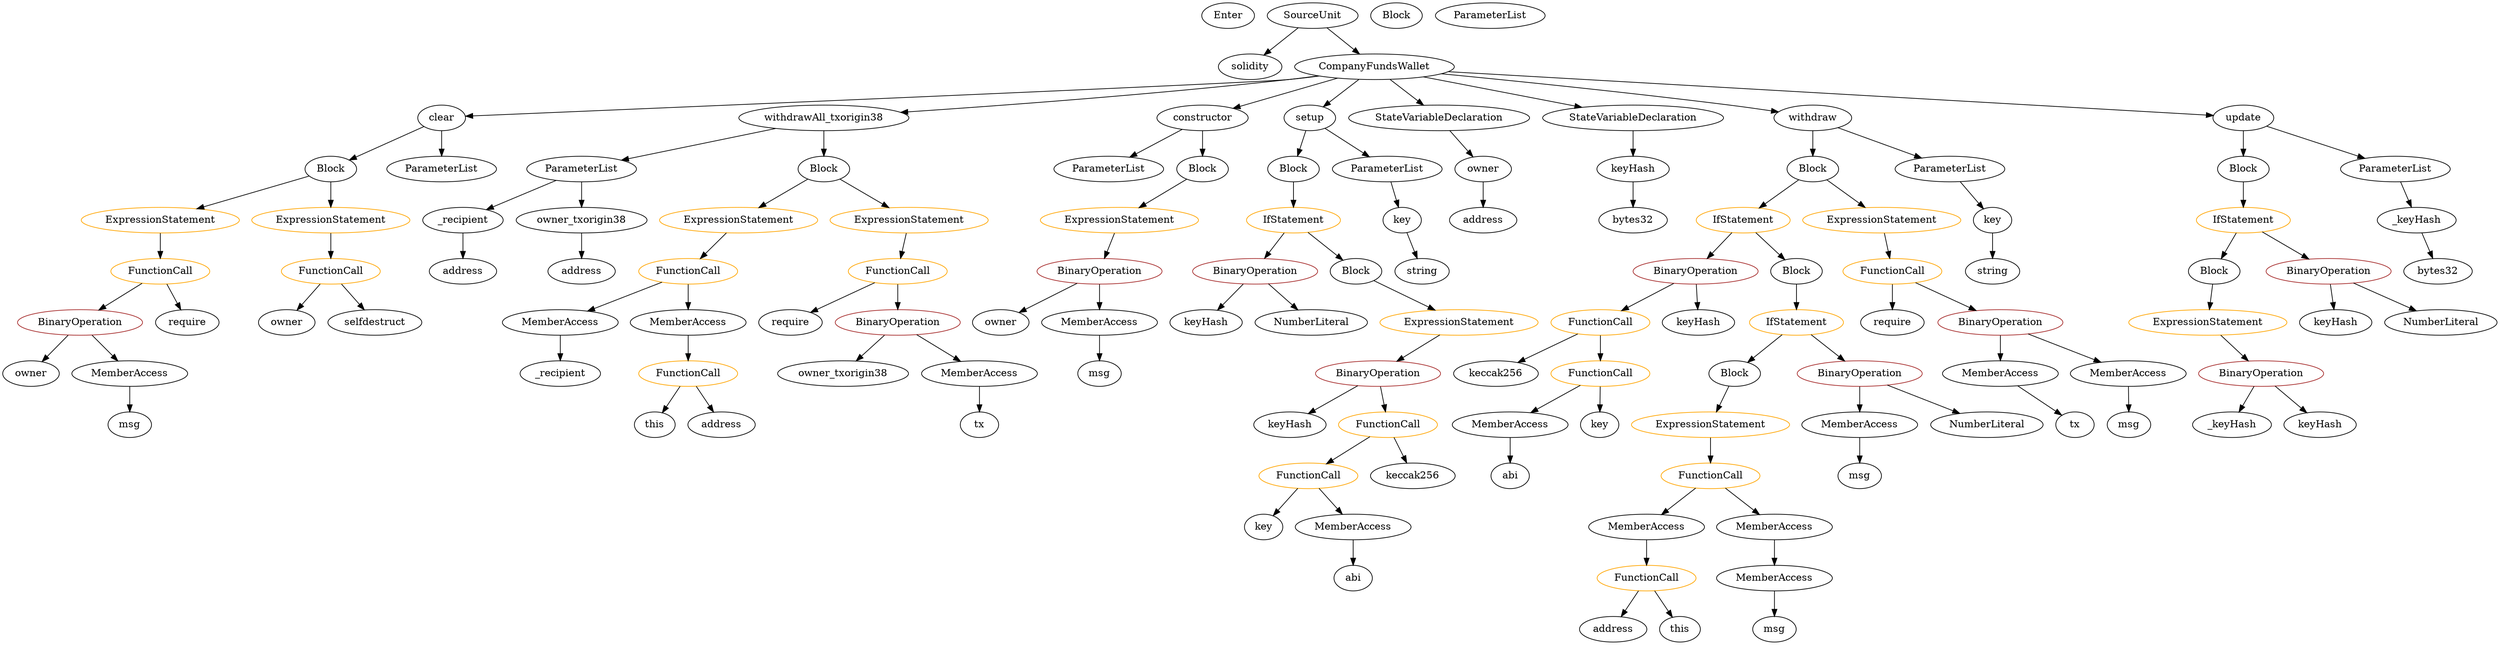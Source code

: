 strict digraph {
	graph [bb="0,0,2947.1,900"];
	node [label="\N"];
	Enter	[height=0.5,
		pos="1470.6,882",
		width=0.83628];
	BinaryOperation_Unnamed_2	[color=brown,
		height=0.5,
		label=BinaryOperation,
		pos="1999.6,522",
		width=1.9867];
	FunctionCall_Unnamed_1	[color=orange,
		height=0.5,
		label=FunctionCall,
		pos="1885.6,450",
		width=1.6125];
	BinaryOperation_Unnamed_2 -> FunctionCall_Unnamed_1	[pos="e,1910.8,466.5 1973.4,504.94 1957.7,495.29 1937.5,482.89 1920.5,472.41"];
	Identifier_keyHash	[color=black,
		height=0.5,
		label=keyHash,
		pos="2004.6,450",
		width=1.1828];
	BinaryOperation_Unnamed_2 -> Identifier_keyHash	[pos="e,2003.4,468.1 2000.8,503.7 2001.4,496.41 2002,487.73 2002.6,479.54"];
	Parameter_key	[color=black,
		height=0.5,
		label=key,
		pos="2356.6,594",
		width=0.75];
	ElementaryTypeName_string	[color=black,
		height=0.5,
		label=string,
		pos="2356.6,522",
		width=0.864];
	Parameter_key -> ElementaryTypeName_string	[pos="e,2356.6,540.1 2356.6,575.7 2356.6,568.41 2356.6,559.73 2356.6,551.54"];
	Identifier__recipient	[color=black,
		height=0.5,
		label=_recipient,
		pos="647.6,378",
		width=1.3076];
	BinaryOperation_Unnamed_9	[color=brown,
		height=0.5,
		label=BinaryOperation,
		pos="93.599,450",
		width=1.9867];
	Identifier_owner_1	[color=black,
		height=0.5,
		label=owner,
		pos="33.599,378",
		width=0.93331];
	BinaryOperation_Unnamed_9 -> Identifier_owner_1	[pos="e,47.167,394.83 79.075,432.05 71.716,423.47 62.646,412.89 54.547,403.44"];
	MemberAccess_Unnamed_12	[color=black,
		height=0.5,
		label=MemberAccess,
		pos="154.6,378",
		width=1.9174];
	BinaryOperation_Unnamed_9 -> MemberAccess_Unnamed_12	[pos="e,139.97,395.79 108.37,432.05 115.63,423.71 124.54,413.49 132.59,404.25"];
	FunctionCall_Unnamed_7	[color=orange,
		height=0.5,
		label=FunctionCall,
		pos="803.6,378",
		width=1.6125];
	Identifier_this_1	[color=black,
		height=0.5,
		label=this,
		pos="761.6,306",
		width=0.75];
	FunctionCall_Unnamed_7 -> Identifier_this_1	[pos="e,771.1,322.83 793.43,360.05 788.49,351.82 782.45,341.76 776.97,332.61"];
	ElementaryTypeName_address_4	[color=black,
		height=0.5,
		label=address,
		pos="846.6,306",
		width=1.0996];
	FunctionCall_Unnamed_7 -> ElementaryTypeName_address_4	[pos="e,836.29,323.79 814.01,360.05 818.92,352.06 824.9,342.33 830.38,333.4"];
	Identifier_require_2	[color=black,
		height=0.5,
		label=require,
		pos="219.6,450",
		width=1.0026];
	FunctionDefinition_clear	[color=black,
		height=0.5,
		label=clear,
		pos="519.6,738",
		width=0.78084];
	Block_Unnamed_9	[color=black,
		height=0.5,
		label=Block,
		pos="386.6,666",
		width=0.90558];
	FunctionDefinition_clear -> Block_Unnamed_9	[pos="e,409.7,679.16 498.23,725.75 477.03,714.59 444.23,697.33 419.67,684.41"];
	ParameterList_Unnamed_5	[color=black,
		height=0.5,
		label=ParameterList,
		pos="519.6,666",
		width=1.7095];
	FunctionDefinition_clear -> ParameterList_Unnamed_5	[pos="e,519.6,684.1 519.6,719.7 519.6,712.41 519.6,703.73 519.6,695.54"];
	Identifier_msg_2	[color=black,
		height=0.5,
		label=msg,
		pos="2192.6,234",
		width=0.75];
	Identifier_abi	[color=black,
		height=0.5,
		label=abi,
		pos="1769.6,234",
		width=0.75];
	Block_Unnamed_1	[color=black,
		height=0.5,
		label=Block,
		pos="2170.6,666",
		width=0.90558];
	IfStatement_Unnamed	[color=orange,
		height=0.5,
		label=IfStatement,
		pos="2063.6,594",
		width=1.4739];
	Block_Unnamed_1 -> IfStatement_Unnamed	[pos="e,2087.3,610.48 2150.2,651.67 2135.1,641.76 2114.1,628.04 2096.6,616.57"];
	ExpressionStatement_Unnamed_1	[color=orange,
		height=0.5,
		label=ExpressionStatement,
		pos="2223.6,594",
		width=2.458];
	Block_Unnamed_1 -> ExpressionStatement_Unnamed_1	[pos="e,2210.5,612.29 2182.6,649.12 2188.9,640.89 2196.6,630.62 2203.7,621.26"];
	BinaryOperation_Unnamed	[color=brown,
		height=0.5,
		label=BinaryOperation,
		pos="1296.6,522",
		width=1.9867];
	Identifier_owner	[color=black,
		height=0.5,
		label=owner,
		pos="1175.6,450",
		width=0.93331];
	BinaryOperation_Unnamed -> Identifier_owner	[pos="e,1198,463.94 1268.8,504.94 1250.6,494.4 1226.7,480.59 1207.7,469.57"];
	MemberAccess_Unnamed	[color=black,
		height=0.5,
		label=MemberAccess,
		pos="1296.6,450",
		width=1.9174];
	BinaryOperation_Unnamed -> MemberAccess_Unnamed	[pos="e,1296.6,468.1 1296.6,503.7 1296.6,496.41 1296.6,487.73 1296.6,479.54"];
	IfStatement_Unnamed_3	[color=orange,
		height=0.5,
		label=IfStatement,
		pos="2652.6,594",
		width=1.4739];
	Block_Unnamed_8	[color=black,
		height=0.5,
		label=Block,
		pos="2617.6,522",
		width=0.90558];
	IfStatement_Unnamed_3 -> Block_Unnamed_8	[pos="e,2626,539.79 2644.1,576.05 2640.2,568.23 2635.5,558.75 2631.1,549.98"];
	BinaryOperation_Unnamed_7	[color=brown,
		height=0.5,
		label=BinaryOperation,
		pos="2752.6,522",
		width=1.9867];
	IfStatement_Unnamed_3 -> BinaryOperation_Unnamed_7	[pos="e,2729.1,539.47 2674.8,577.46 2688,568.21 2705,556.3 2719.8,545.98"];
	ElementaryTypeName_address_1	[color=black,
		height=0.5,
		label=address,
		pos="1895.6,18",
		width=1.0996];
	IfStatement_Unnamed_2	[color=orange,
		height=0.5,
		label=IfStatement,
		pos="1523.6,594",
		width=1.4739];
	BinaryOperation_Unnamed_5	[color=brown,
		height=0.5,
		label=BinaryOperation,
		pos="1472.6,522",
		width=1.9867];
	IfStatement_Unnamed_2 -> BinaryOperation_Unnamed_5	[pos="e,1484.8,539.79 1511.3,576.05 1505.3,567.89 1498,557.91 1491.4,548.82"];
	Block_Unnamed_6	[color=black,
		height=0.5,
		label=Block,
		pos="1594.6,522",
		width=0.90558];
	IfStatement_Unnamed_2 -> Block_Unnamed_6	[pos="e,1579.2,538.19 1540.1,576.76 1549.3,567.68 1560.9,556.19 1571.1,546.18"];
	ElementaryTypeName_bytes32	[color=black,
		height=0.5,
		label=bytes32,
		pos="1942.6,594",
		width=1.0996];
	ExpressionStatement_Unnamed_7	[color=orange,
		height=0.5,
		label=ExpressionStatement,
		pos="191.6,594",
		width=2.458];
	Block_Unnamed_9 -> ExpressionStatement_Unnamed_7	[pos="e,234.05,610.24 359.89,655.41 330.37,644.81 282.05,627.47 244.74,614.08"];
	ExpressionStatement_Unnamed_8	[color=orange,
		height=0.5,
		label=ExpressionStatement,
		pos="386.6,594",
		width=2.458];
	Block_Unnamed_9 -> ExpressionStatement_Unnamed_8	[pos="e,386.6,612.1 386.6,647.7 386.6,640.41 386.6,631.73 386.6,623.54"];
	ParameterList_Unnamed	[color=black,
		height=0.5,
		label=ParameterList,
		pos="1290.6,666",
		width=1.7095];
	ElementaryTypeName_bytes32_1	[color=black,
		height=0.5,
		label=bytes32,
		pos="2881.6,522",
		width=1.0996];
	Identifier_keyHash_1	[color=black,
		height=0.5,
		label=keyHash,
		pos="1426.6,450",
		width=1.1828];
	BinaryOperation_Unnamed_5 -> Identifier_keyHash_1	[pos="e,1437.6,467.79 1461.5,504.05 1456.2,496.06 1449.8,486.33 1443.9,477.4"];
	NumberLiteral_Unnamed_1	[color=black,
		height=0.5,
		label=NumberLiteral,
		pos="1550.6,450",
		width=1.765];
	BinaryOperation_Unnamed_5 -> NumberLiteral_Unnamed_1	[pos="e,1532.2,467.47 1491.1,504.41 1500.9,495.61 1513.1,484.63 1523.9,474.92"];
	ExpressionStatement_Unnamed_6	[color=orange,
		height=0.5,
		label=ExpressionStatement,
		pos="2610.6,450",
		width=2.458];
	BinaryOperation_Unnamed_8	[color=brown,
		height=0.5,
		label=BinaryOperation,
		pos="2679.6,378",
		width=1.9867];
	ExpressionStatement_Unnamed_6 -> BinaryOperation_Unnamed_8	[pos="e,2663,395.79 2627.3,432.05 2635.6,423.63 2645.8,413.28 2655,403.97"];
	SourceUnit_Unnamed	[color=black,
		height=0.5,
		label=SourceUnit,
		pos="1571.6,882",
		width=1.46];
	PragmaDirective_solidity	[color=black,
		height=0.5,
		label=solidity,
		pos="1496.6,810",
		width=1.0442];
	SourceUnit_Unnamed -> PragmaDirective_solidity	[pos="e,1513.1,826.43 1554.2,864.76 1544.4,855.65 1532.1,844.13 1521.3,834.09"];
	ContractDefinition_CompanyFundsWallet	[color=black,
		height=0.5,
		label=CompanyFundsWallet,
		pos="1646.6,810",
		width=2.6105];
	SourceUnit_Unnamed -> ContractDefinition_CompanyFundsWallet	[pos="e,1628.3,828.12 1589,864.76 1598.2,856.18 1609.7,845.46 1620,835.86"];
	ExpressionStatement_Unnamed_5	[color=orange,
		height=0.5,
		label=ExpressionStatement,
		pos="1720.6,450",
		width=2.458];
	BinaryOperation_Unnamed_6	[color=brown,
		height=0.5,
		label=BinaryOperation,
		pos="1619.6,378",
		width=1.9867];
	ExpressionStatement_Unnamed_5 -> BinaryOperation_Unnamed_6	[pos="e,1643.2,395.39 1696.4,432.23 1683.2,423.08 1666.6,411.61 1652.3,401.66"];
	Identifier__keyHash	[color=black,
		height=0.5,
		label=_keyHash,
		pos="2643.6,306",
		width=1.3214];
	BinaryOperation_Unnamed_8 -> Identifier__keyHash	[pos="e,2652.4,324.1 2670.7,359.7 2666.7,351.98 2662,342.71 2657.5,334.11"];
	Identifier_keyHash_4	[color=black,
		height=0.5,
		label=keyHash,
		pos="2751.6,306",
		width=1.1828];
	BinaryOperation_Unnamed_8 -> Identifier_keyHash_4	[pos="e,2735.3,322.83 2697,360.05 2706.1,351.2 2717.4,340.23 2727.4,330.57"];
	Block_Unnamed_6 -> ExpressionStatement_Unnamed_5	[pos="e,1691.2,467.36 1617.1,508.49 1634.9,498.62 1660.1,484.61 1681.2,472.9"];
	Identifier_require	[color=black,
		height=0.5,
		label=require,
		pos="2236.6,450",
		width=1.0026];
	Block_Unnamed_3	[color=black,
		height=0.5,
		label=Block,
		pos="2043.6,378",
		width=0.90558];
	ExpressionStatement_Unnamed_2	[color=orange,
		height=0.5,
		label=ExpressionStatement,
		pos="2016.6,306",
		width=2.458];
	Block_Unnamed_3 -> ExpressionStatement_Unnamed_2	[pos="e,2023.3,324.28 2037.1,360.05 2034.2,352.52 2030.7,343.44 2027.4,334.94"];
	Identifier_this	[color=black,
		height=0.5,
		label=this,
		pos="1980.6,18",
		width=0.75];
	Identifier_keyHash_2	[color=black,
		height=0.5,
		label=keyHash,
		pos="1502.6,306",
		width=1.1828];
	MemberAccess_Unnamed_9	[color=black,
		height=0.5,
		label=MemberAccess,
		pos="647.6,450",
		width=1.9174];
	MemberAccess_Unnamed_9 -> Identifier__recipient	[pos="e,647.6,396.1 647.6,431.7 647.6,424.41 647.6,415.73 647.6,407.54"];
	FunctionCall_Unnamed_9	[color=orange,
		height=0.5,
		label=FunctionCall,
		pos="1523.6,234",
		width=1.6125];
	Identifier_key_1	[color=black,
		height=0.5,
		label=key,
		pos="1466.6,162",
		width=0.75];
	FunctionCall_Unnamed_9 -> Identifier_key_1	[pos="e,1479.1,178.36 1509.8,216.05 1502.7,207.35 1493.9,196.59 1486.2,187.03"];
	MemberAccess_Unnamed_11	[color=black,
		height=0.5,
		label=MemberAccess,
		pos="1580.6,162",
		width=1.9174];
	FunctionCall_Unnamed_9 -> MemberAccess_Unnamed_11	[pos="e,1566.9,179.79 1537.4,216.05 1544.1,207.8 1552.3,197.7 1559.8,188.54"];
	ParameterList_Unnamed_2	[color=black,
		height=0.5,
		label=ParameterList,
		pos="681.6,666",
		width=1.7095];
	Parameter__recipient	[color=black,
		height=0.5,
		label=_recipient,
		pos="540.6,594",
		width=1.3076];
	ParameterList_Unnamed_2 -> Parameter__recipient	[pos="e,568.4,608.8 651.35,649.98 630.02,639.39 601.29,625.13 578.44,613.79"];
	Parameter_owner_txorigin38	[color=black,
		height=0.5,
		label=owner_txorigin38,
		pos="681.6,594",
		width=2.0976];
	ParameterList_Unnamed_2 -> Parameter_owner_txorigin38	[pos="e,681.6,612.1 681.6,647.7 681.6,640.41 681.6,631.73 681.6,623.54"];
	FunctionCall_Unnamed_4	[color=orange,
		height=0.5,
		label=FunctionCall,
		pos="1938.6,90",
		width=1.6125];
	FunctionCall_Unnamed_4 -> ElementaryTypeName_address_1	[pos="e,1905.9,35.789 1928.2,72.055 1923.3,64.059 1917.3,54.331 1911.8,45.4"];
	FunctionCall_Unnamed_4 -> Identifier_this	[pos="e,1971.1,34.829 1948.8,72.055 1953.7,63.823 1959.7,53.757 1965.2,44.614"];
	FunctionCall_Unnamed	[color=orange,
		height=0.5,
		label=FunctionCall,
		pos="2236.6,522",
		width=1.6125];
	FunctionCall_Unnamed -> Identifier_require	[pos="e,2236.6,468.1 2236.6,503.7 2236.6,496.41 2236.6,487.73 2236.6,479.54"];
	BinaryOperation_Unnamed_1	[color=brown,
		height=0.5,
		label=BinaryOperation,
		pos="2364.6,450",
		width=1.9867];
	FunctionCall_Unnamed -> BinaryOperation_Unnamed_1	[pos="e,2335.5,466.89 2264.4,505.81 2282.3,496.02 2305.8,483.14 2325.6,472.33"];
	MemberAccess_Unnamed_4	[color=black,
		height=0.5,
		label=MemberAccess,
		pos="2192.6,306",
		width=1.9174];
	MemberAccess_Unnamed_4 -> Identifier_msg_2	[pos="e,2192.6,252.1 2192.6,287.7 2192.6,280.41 2192.6,271.73 2192.6,263.54"];
	Block_Unnamed_7	[color=black,
		height=0.5,
		label=Block,
		pos="2652.6,666",
		width=0.90558];
	Block_Unnamed_7 -> IfStatement_Unnamed_3	[pos="e,2652.6,612.1 2652.6,647.7 2652.6,640.41 2652.6,631.73 2652.6,623.54"];
	MemberAccess_Unnamed_7	[color=black,
		height=0.5,
		label=MemberAccess,
		pos="1938.6,162",
		width=1.9174];
	MemberAccess_Unnamed_7 -> FunctionCall_Unnamed_4	[pos="e,1938.6,108.1 1938.6,143.7 1938.6,136.41 1938.6,127.73 1938.6,119.54"];
	Identifier_msg	[color=black,
		height=0.5,
		label=msg,
		pos="1296.6,378",
		width=0.75];
	ExpressionStatement_Unnamed_4	[color=orange,
		height=0.5,
		label=ExpressionStatement,
		pos="863.6,594",
		width=2.458];
	FunctionCall_Unnamed_6	[color=orange,
		height=0.5,
		label=FunctionCall,
		pos="803.6,522",
		width=1.6125];
	ExpressionStatement_Unnamed_4 -> FunctionCall_Unnamed_6	[pos="e,817.99,539.79 849.07,576.05 841.93,567.71 833.16,557.49 825.24,548.25"];
	Identifier_keccak256	[color=black,
		height=0.5,
		label=keccak256,
		pos="1759.6,378",
		width=1.3907];
	NumberLiteral_Unnamed	[color=black,
		height=0.5,
		label=NumberLiteral,
		pos="2343.6,306",
		width=1.765];
	IfStatement_Unnamed -> BinaryOperation_Unnamed_2	[pos="e,2015.1,539.96 2048.4,576.41 2040.7,567.99 2031.2,557.58 2022.6,548.2"];
	Block_Unnamed_2	[color=black,
		height=0.5,
		label=Block,
		pos="2121.6,522",
		width=0.90558];
	IfStatement_Unnamed -> Block_Unnamed_2	[pos="e,2108.7,538.51 2077.3,576.41 2084.6,567.71 2093.5,556.89 2101.5,547.26"];
	FunctionCall_Unnamed_6 -> MemberAccess_Unnamed_9	[pos="e,681.39,466.16 771.65,506.67 748.64,496.34 717.3,482.28 691.88,470.87"];
	MemberAccess_Unnamed_10	[color=black,
		height=0.5,
		label=MemberAccess,
		pos="803.6,450",
		width=1.9174];
	FunctionCall_Unnamed_6 -> MemberAccess_Unnamed_10	[pos="e,803.6,468.1 803.6,503.7 803.6,496.41 803.6,487.73 803.6,479.54"];
	FunctionCall_Unnamed_8	[color=orange,
		height=0.5,
		label=FunctionCall,
		pos="1621.6,306",
		width=1.6125];
	FunctionCall_Unnamed_8 -> FunctionCall_Unnamed_9	[pos="e,1546.1,251.06 1599.4,289.12 1586.3,279.78 1569.6,267.84 1555.2,257.55"];
	Identifier_keccak256_1	[color=black,
		height=0.5,
		label=keccak256,
		pos="1649.6,234",
		width=1.3907];
	FunctionCall_Unnamed_8 -> Identifier_keccak256_1	[pos="e,1642.8,252.1 1628.5,287.7 1631.5,280.15 1635.2,271.12 1638.5,262.68"];
	FunctionCall_Unnamed_1 -> Identifier_keccak256	[pos="e,1786,393.68 1858.3,433.81 1840,423.68 1815.8,410.24 1796,399.2"];
	FunctionCall_Unnamed_2	[color=orange,
		height=0.5,
		label=FunctionCall,
		pos="1885.6,378",
		width=1.6125];
	FunctionCall_Unnamed_1 -> FunctionCall_Unnamed_2	[pos="e,1885.6,396.1 1885.6,431.7 1885.6,424.41 1885.6,415.73 1885.6,407.54"];
	ParameterList_Unnamed_4	[color=black,
		height=0.5,
		label=ParameterList,
		pos="2833.6,666",
		width=1.7095];
	Parameter__keyHash	[color=black,
		height=0.5,
		label=_keyHash,
		pos="2857.6,594",
		width=1.3214];
	ParameterList_Unnamed_4 -> Parameter__keyHash	[pos="e,2851.7,612.1 2839.5,647.7 2842.1,640.24 2845.1,631.32 2848,622.97"];
	MemberAccess_Unnamed_2	[color=black,
		height=0.5,
		label=MemberAccess,
		pos="2364.6,378",
		width=1.9174];
	Identifier_tx	[color=black,
		height=0.5,
		label=tx,
		pos="2452.6,306",
		width=0.75];
	MemberAccess_Unnamed_2 -> Identifier_tx	[pos="e,2435.7,320.42 2385.5,360.41 2397.9,350.49 2413.9,337.81 2427.1,327.3"];
	ElementaryTypeName_address_3	[color=black,
		height=0.5,
		label=address,
		pos="681.6,522",
		width=1.0996];
	ElementaryTypeName_address	[color=black,
		height=0.5,
		label=address,
		pos="1748.6,594",
		width=1.0996];
	FunctionDefinition_withdrawAll_txorigin38	[color=black,
		height=0.5,
		label=withdrawAll_txorigin38,
		pos="961.6,738",
		width=2.6937];
	FunctionDefinition_withdrawAll_txorigin38 -> ParameterList_Unnamed_2	[pos="e,727.2,678.4 905.27,722.92 856.68,710.77 786.84,693.31 738.17,681.14"];
	Block_Unnamed_4	[color=black,
		height=0.5,
		label=Block,
		pos="961.6,666",
		width=0.90558];
	FunctionDefinition_withdrawAll_txorigin38 -> Block_Unnamed_4	[pos="e,961.6,684.1 961.6,719.7 961.6,712.41 961.6,703.73 961.6,695.54"];
	Block_Unnamed_5	[color=black,
		height=0.5,
		label=Block,
		pos="1523.6,666",
		width=0.90558];
	Block_Unnamed_5 -> IfStatement_Unnamed_2	[pos="e,1523.6,612.1 1523.6,647.7 1523.6,640.41 1523.6,631.73 1523.6,623.54"];
	VariableDeclaration_owner	[color=black,
		height=0.5,
		label=owner,
		pos="1748.6,666",
		width=0.93331];
	VariableDeclaration_owner -> ElementaryTypeName_address	[pos="e,1748.6,612.1 1748.6,647.7 1748.6,640.41 1748.6,631.73 1748.6,623.54"];
	Identifier_tx_1	[color=black,
		height=0.5,
		label=tx,
		pos="1150.6,306",
		width=0.75];
	FunctionCall_Unnamed_5	[color=orange,
		height=0.5,
		label=FunctionCall,
		pos="1052.6,522",
		width=1.6125];
	Identifier_require_1	[color=black,
		height=0.5,
		label=require,
		pos="926.6,450",
		width=1.0026];
	FunctionCall_Unnamed_5 -> Identifier_require_1	[pos="e,950.07,464.04 1025.3,505.81 1006.1,495.15 980.29,480.83 959.89,469.5"];
	BinaryOperation_Unnamed_4	[color=brown,
		height=0.5,
		label=BinaryOperation,
		pos="1052.6,450",
		width=1.9867];
	FunctionCall_Unnamed_5 -> BinaryOperation_Unnamed_4	[pos="e,1052.6,468.1 1052.6,503.7 1052.6,496.41 1052.6,487.73 1052.6,479.54"];
	ElementaryTypeName_address_2	[color=black,
		height=0.5,
		label=address,
		pos="540.6,522",
		width=1.0996];
	Parameter__recipient -> ElementaryTypeName_address_2	[pos="e,540.6,540.1 540.6,575.7 540.6,568.41 540.6,559.73 540.6,551.54"];
	FunctionCall_Unnamed_3	[color=orange,
		height=0.5,
		label=FunctionCall,
		pos="2016.6,234",
		width=1.6125];
	FunctionCall_Unnamed_3 -> MemberAccess_Unnamed_7	[pos="e,1957.1,179.63 1998.5,216.76 1988.7,207.97 1976.4,196.93 1965.5,187.14"];
	MemberAccess_Unnamed_5	[color=black,
		height=0.5,
		label=MemberAccess,
		pos="2094.6,162",
		width=1.9174];
	FunctionCall_Unnamed_3 -> MemberAccess_Unnamed_5	[pos="e,2076.1,179.63 2034.7,216.76 2044.5,207.97 2056.8,196.93 2067.7,187.14"];
	FunctionCall_Unnamed_10	[color=orange,
		height=0.5,
		label=FunctionCall,
		pos="191.6,522",
		width=1.6125];
	FunctionCall_Unnamed_10 -> BinaryOperation_Unnamed_9	[pos="e,116.43,467.31 169.36,505.12 156.39,495.85 139.81,484.01 125.47,473.76"];
	FunctionCall_Unnamed_10 -> Identifier_require_2	[pos="e,212.76,468.1 198.52,503.7 201.54,496.15 205.15,487.12 208.53,478.68"];
	Identifier_owner_txorigin38	[color=black,
		height=0.5,
		label=owner_txorigin38,
		pos="987.6,378",
		width=2.0976];
	MemberAccess_Unnamed_3	[color=black,
		height=0.5,
		label=MemberAccess,
		pos="1769.6,306",
		width=1.9174];
	MemberAccess_Unnamed_3 -> Identifier_abi	[pos="e,1769.6,252.1 1769.6,287.7 1769.6,280.41 1769.6,271.73 1769.6,263.54"];
	ExpressionStatement_Unnamed_7 -> FunctionCall_Unnamed_10	[pos="e,191.6,540.1 191.6,575.7 191.6,568.41 191.6,559.73 191.6,551.54"];
	Parameter_owner_txorigin38 -> ElementaryTypeName_address_3	[pos="e,681.6,540.1 681.6,575.7 681.6,568.41 681.6,559.73 681.6,551.54"];
	ExpressionStatement_Unnamed_2 -> FunctionCall_Unnamed_3	[pos="e,2016.6,252.1 2016.6,287.7 2016.6,280.41 2016.6,271.73 2016.6,263.54"];
	BinaryOperation_Unnamed_3	[color=brown,
		height=0.5,
		label=BinaryOperation,
		pos="2192.6,378",
		width=1.9867];
	BinaryOperation_Unnamed_3 -> MemberAccess_Unnamed_4	[pos="e,2192.6,324.1 2192.6,359.7 2192.6,352.41 2192.6,343.73 2192.6,335.54"];
	BinaryOperation_Unnamed_3 -> NumberLiteral_Unnamed	[pos="e,2311.3,321.97 2225.7,361.64 2247.9,351.37 2277.2,337.76 2301.1,326.69"];
	Parameter_key_1	[color=black,
		height=0.5,
		label=key,
		pos="1649.6,594",
		width=0.75];
	ElementaryTypeName_string_1	[color=black,
		height=0.5,
		label=string,
		pos="1676.6,522",
		width=0.864];
	Parameter_key_1 -> ElementaryTypeName_string_1	[pos="e,1670.1,539.79 1656.1,576.05 1659.1,568.32 1662.7,558.96 1666.1,550.27"];
	Block_Unnamed_8 -> ExpressionStatement_Unnamed_6	[pos="e,2612.3,468.1 2615.9,503.7 2615.1,496.41 2614.3,487.73 2613.5,479.54"];
	ExpressionStatement_Unnamed_1 -> FunctionCall_Unnamed	[pos="e,2233.4,540.1 2226.8,575.7 2228.2,568.32 2229.8,559.52 2231.4,551.25"];
	VariableDeclaration_keyHash	[color=black,
		height=0.5,
		label=keyHash,
		pos="1942.6,666",
		width=1.1828];
	VariableDeclaration_keyHash -> ElementaryTypeName_bytes32	[pos="e,1942.6,612.1 1942.6,647.7 1942.6,640.41 1942.6,631.73 1942.6,623.54"];
	ParameterList_Unnamed_3	[color=black,
		height=0.5,
		label=ParameterList,
		pos="1635.6,666",
		width=1.7095];
	ParameterList_Unnamed_3 -> Parameter_key_1	[pos="e,1646.2,612.1 1639.1,647.7 1640.5,640.32 1642.3,631.52 1643.9,623.25"];
	FunctionCall_Unnamed_2 -> MemberAccess_Unnamed_3	[pos="e,1796.1,322.98 1859.9,361.46 1843.9,351.81 1823.1,339.27 1805.5,328.65"];
	Identifier_key	[color=black,
		height=0.5,
		label=key,
		pos="1883.6,306",
		width=0.75];
	FunctionCall_Unnamed_2 -> Identifier_key	[pos="e,1884.1,324.1 1885.1,359.7 1884.9,352.41 1884.6,343.73 1884.4,335.54"];
	Identifier_abi_1	[color=black,
		height=0.5,
		label=abi,
		pos="1580.6,90",
		width=0.75];
	FunctionDefinition_constructor	[color=black,
		height=0.5,
		label=constructor,
		pos="1402.6,738",
		width=1.4877];
	FunctionDefinition_constructor -> ParameterList_Unnamed	[pos="e,1315.9,682.81 1378,721.64 1362.6,712.02 1342.5,699.47 1325.5,688.82"];
	Block_Unnamed	[color=black,
		height=0.5,
		label=Block,
		pos="1402.6,666",
		width=0.90558];
	FunctionDefinition_constructor -> Block_Unnamed	[pos="e,1402.6,684.1 1402.6,719.7 1402.6,712.41 1402.6,703.73 1402.6,695.54"];
	Block_Unnamed_4 -> ExpressionStatement_Unnamed_4	[pos="e,887.07,611.76 942.24,651.17 929.12,641.8 911.46,629.19 896.2,618.29"];
	ExpressionStatement_Unnamed_3	[color=orange,
		height=0.5,
		label=ExpressionStatement,
		pos="1058.6,594",
		width=2.458];
	Block_Unnamed_4 -> ExpressionStatement_Unnamed_3	[pos="e,1035.4,611.76 980.76,651.17 993.75,641.8 1011.2,629.19 1026.3,618.29"];
	Block_Unnamed_10	[color=black,
		height=0.5,
		label=Block,
		pos="1674.6,882",
		width=0.90558];
	MemberAccess_Unnamed_10 -> FunctionCall_Unnamed_7	[pos="e,803.6,396.1 803.6,431.7 803.6,424.41 803.6,415.73 803.6,407.54"];
	FunctionDefinition_setup	[color=black,
		height=0.5,
		label=setup,
		pos="1571.6,738",
		width=0.85014];
	FunctionDefinition_setup -> Block_Unnamed_5	[pos="e,1534.7,683.15 1560.5,720.76 1554.7,712.37 1547.6,701.93 1541.1,692.5"];
	FunctionDefinition_setup -> ParameterList_Unnamed_3	[pos="e,1620.4,683.63 1585.5,721.81 1593.4,713.1 1603.6,701.96 1612.8,691.99"];
	StateVariableDeclaration_Unnamed_1	[color=black,
		height=0.5,
		label=StateVariableDeclaration,
		pos="1721.6,738",
		width=2.8184];
	StateVariableDeclaration_Unnamed_1 -> VariableDeclaration_owner	[pos="e,1742,684.1 1728.3,719.7 1731.2,712.15 1734.7,703.12 1737.9,694.68"];
	MemberAccess_Unnamed_11 -> Identifier_abi_1	[pos="e,1580.6,108.1 1580.6,143.7 1580.6,136.41 1580.6,127.73 1580.6,119.54"];
	Identifier_owner_2	[color=black,
		height=0.5,
		label=owner,
		pos="334.6,450",
		width=0.93331];
	MemberAccess_Unnamed_6	[color=black,
		height=0.5,
		label=MemberAccess,
		pos="2094.6,90",
		width=1.9174];
	MemberAccess_Unnamed_5 -> MemberAccess_Unnamed_6	[pos="e,2094.6,108.1 2094.6,143.7 2094.6,136.41 2094.6,127.73 2094.6,119.54"];
	Identifier_keyHash_3	[color=black,
		height=0.5,
		label=keyHash,
		pos="2759.6,450",
		width=1.1828];
	BinaryOperation_Unnamed_7 -> Identifier_keyHash_3	[pos="e,2757.9,468.1 2754.3,503.7 2755.1,496.41 2755.9,487.73 2756.7,479.54"];
	NumberLiteral_Unnamed_2	[color=black,
		height=0.5,
		label=NumberLiteral,
		pos="2883.6,450",
		width=1.765];
	BinaryOperation_Unnamed_7 -> NumberLiteral_Unnamed_2	[pos="e,2854.7,466.42 2782,505.29 2800.5,495.4 2824.6,482.53 2844.7,471.8"];
	MemberAccess_Unnamed_8	[color=black,
		height=0.5,
		label=MemberAccess,
		pos="1150.6,378",
		width=1.9174];
	MemberAccess_Unnamed_8 -> Identifier_tx_1	[pos="e,1150.6,324.1 1150.6,359.7 1150.6,352.41 1150.6,343.73 1150.6,335.54"];
	StateVariableDeclaration_Unnamed	[color=black,
		height=0.5,
		label=StateVariableDeclaration,
		pos="1942.6,738",
		width=2.8184];
	StateVariableDeclaration_Unnamed -> VariableDeclaration_keyHash	[pos="e,1942.6,684.1 1942.6,719.7 1942.6,712.41 1942.6,703.73 1942.6,695.54"];
	Identifier_msg_1	[color=black,
		height=0.5,
		label=msg,
		pos="2524.6,306",
		width=0.75];
	Identifier_msg_3	[color=black,
		height=0.5,
		label=msg,
		pos="2094.6,18",
		width=0.75];
	ExpressionStatement_Unnamed	[color=orange,
		height=0.5,
		label=ExpressionStatement,
		pos="1343.6,594",
		width=2.458];
	Block_Unnamed -> ExpressionStatement_Unnamed	[pos="e,1357.8,611.8 1389.2,649.12 1382.1,640.68 1373.2,630.1 1365.1,620.55"];
	Identifier_selfdestruct	[color=black,
		height=0.5,
		label=selfdestruct,
		pos="439.6,450",
		width=1.4877];
	ParameterList_Unnamed_6	[color=black,
		height=0.5,
		label=ParameterList,
		pos="1786.6,882",
		width=1.7095];
	FunctionDefinition_withdraw	[color=black,
		height=0.5,
		label=withdraw,
		pos="2170.6,738",
		width=1.2382];
	FunctionDefinition_withdraw -> Block_Unnamed_1	[pos="e,2170.6,684.1 2170.6,719.7 2170.6,712.41 2170.6,703.73 2170.6,695.54"];
	ParameterList_Unnamed_1	[color=black,
		height=0.5,
		label=ParameterList,
		pos="2319.6,666",
		width=1.7095];
	FunctionDefinition_withdraw -> ParameterList_Unnamed_1	[pos="e,2288,681.86 2199,723.67 2221.2,713.22 2252.5,698.53 2277.6,686.72"];
	Identifier_msg_4	[color=black,
		height=0.5,
		label=msg,
		pos="154.6,306",
		width=0.75];
	MemberAccess_Unnamed_12 -> Identifier_msg_4	[pos="e,154.6,324.1 154.6,359.7 154.6,352.41 154.6,343.73 154.6,335.54"];
	BinaryOperation_Unnamed_1 -> MemberAccess_Unnamed_2	[pos="e,2364.6,396.1 2364.6,431.7 2364.6,424.41 2364.6,415.73 2364.6,407.54"];
	MemberAccess_Unnamed_1	[color=black,
		height=0.5,
		label=MemberAccess,
		pos="2520.6,378",
		width=1.9174];
	BinaryOperation_Unnamed_1 -> MemberAccess_Unnamed_1	[pos="e,2486.8,394.16 2398.4,433.81 2421.3,423.54 2451.8,409.87 2476.6,398.75"];
	FunctionDefinition_update	[color=black,
		height=0.5,
		label=update,
		pos="2652.6,738",
		width=0.98875];
	FunctionDefinition_update -> Block_Unnamed_7	[pos="e,2652.6,684.1 2652.6,719.7 2652.6,712.41 2652.6,703.73 2652.6,695.54"];
	FunctionDefinition_update -> ParameterList_Unnamed_4	[pos="e,2797.4,681 2680.1,726.37 2708.4,715.43 2753,698.18 2786.8,685.09"];
	ExpressionStatement_Unnamed_3 -> FunctionCall_Unnamed_5	[pos="e,1054.1,540.1 1057.1,575.7 1056.5,568.41 1055.7,559.73 1055,551.54"];
	ParameterList_Unnamed_1 -> Parameter_key	[pos="e,2348,611.31 2328.6,648.05 2332.8,640.03 2338,630.26 2342.7,621.3"];
	Parameter__keyHash -> ElementaryTypeName_bytes32_1	[pos="e,2875.7,540.1 2863.5,575.7 2866.1,568.24 2869.1,559.32 2872,550.97"];
	FunctionCall_Unnamed_11	[color=orange,
		height=0.5,
		label=FunctionCall,
		pos="386.6,522",
		width=1.6125];
	FunctionCall_Unnamed_11 -> Identifier_owner_2	[pos="e,346.36,466.83 374.01,504.05 367.76,495.65 360.1,485.32 353.19,476.02"];
	FunctionCall_Unnamed_11 -> Identifier_selfdestruct	[pos="e,426.89,467.79 399.43,504.05 405.61,495.89 413.17,485.91 420.05,476.82"];
	ExpressionStatement_Unnamed -> BinaryOperation_Unnamed	[pos="e,1308.1,540.1 1332,575.7 1326.7,567.81 1320.3,558.3 1314.4,549.55"];
	MemberAccess_Unnamed_1 -> Identifier_msg_1	[pos="e,2523.6,324.1 2521.6,359.7 2522,352.41 2522.5,343.73 2523,335.54"];
	ContractDefinition_CompanyFundsWallet -> FunctionDefinition_clear	[pos="e,547.94,740.45 1580,796.89 1567.9,795.01 1555.4,793.28 1543.6,792 1531.1,790.65 746.61,750.58 559.4,741.03"];
	ContractDefinition_CompanyFundsWallet -> FunctionDefinition_withdrawAll_txorigin38	[pos="e,1051.1,745.12 1579.1,797.14 1567.3,795.27 1555.1,793.47 1543.6,792 1375.3,770.48 1178.6,754.47 1062.4,745.94"];
	ContractDefinition_CompanyFundsWallet -> FunctionDefinition_constructor	[pos="e,1442.5,750.45 1595.7,794.41 1554,782.45 1495.3,765.59 1453.5,753.62"];
	ContractDefinition_CompanyFundsWallet -> FunctionDefinition_setup	[pos="e,1587.1,753.42 1628.4,792.05 1618.5,782.73 1605.9,771.06 1595.2,761.03"];
	ContractDefinition_CompanyFundsWallet -> StateVariableDeclaration_Unnamed_1	[pos="e,1703.4,756.03 1664.8,792.05 1673.9,783.52 1685.2,773.01 1695.2,763.61"];
	ContractDefinition_CompanyFundsWallet -> StateVariableDeclaration_Unnamed	[pos="e,1883.3,753.02 1704,795.42 1752.1,784.05 1820.9,767.78 1872.3,755.63"];
	ContractDefinition_CompanyFundsWallet -> FunctionDefinition_withdraw	[pos="e,2129.1,745.11 1723.3,799.29 1805,788.89 1938,771.74 2052.6,756 2074,753.07 2097.5,749.71 2117.8,746.75"];
	ContractDefinition_CompanyFundsWallet -> FunctionDefinition_update	[pos="e,2617.6,741.44 1733.7,802.94 1939.5,788.62 2450.4,753.07 2606.6,742.2"];
	MemberAccess_Unnamed -> Identifier_msg	[pos="e,1296.6,396.1 1296.6,431.7 1296.6,424.41 1296.6,415.73 1296.6,407.54"];
	BinaryOperation_Unnamed_4 -> Identifier_owner_txorigin38	[pos="e,1003.2,395.79 1036.9,432.05 1029,423.63 1019.4,413.28 1010.8,403.97"];
	BinaryOperation_Unnamed_4 -> MemberAccess_Unnamed_8	[pos="e,1127.7,395.39 1075.3,432.76 1088.1,423.64 1104.3,412.1 1118.3,402.06"];
	IfStatement_Unnamed_1	[color=orange,
		height=0.5,
		label=IfStatement,
		pos="2121.6,450",
		width=1.4739];
	IfStatement_Unnamed_1 -> Block_Unnamed_3	[pos="e,2060.3,393.95 2103.5,432.76 2093.1,423.43 2079.9,411.57 2068.5,401.36"];
	IfStatement_Unnamed_1 -> BinaryOperation_Unnamed_3	[pos="e,2175.7,395.63 2138.1,432.76 2146.9,424.06 2158,413.15 2167.8,403.43"];
	Block_Unnamed_2 -> IfStatement_Unnamed_1	[pos="e,2121.6,468.1 2121.6,503.7 2121.6,496.41 2121.6,487.73 2121.6,479.54"];
	MemberAccess_Unnamed_6 -> Identifier_msg_3	[pos="e,2094.6,36.104 2094.6,71.697 2094.6,64.407 2094.6,55.726 2094.6,47.536"];
	BinaryOperation_Unnamed_6 -> Identifier_keyHash_2	[pos="e,1526.5,321.32 1592.8,360.94 1576,350.91 1554.2,337.9 1536.3,327.17"];
	BinaryOperation_Unnamed_6 -> FunctionCall_Unnamed_8	[pos="e,1621.1,324.1 1620.1,359.7 1620.3,352.41 1620.5,343.73 1620.8,335.54"];
	ExpressionStatement_Unnamed_8 -> FunctionCall_Unnamed_11	[pos="e,386.6,540.1 386.6,575.7 386.6,568.41 386.6,559.73 386.6,551.54"];
}
